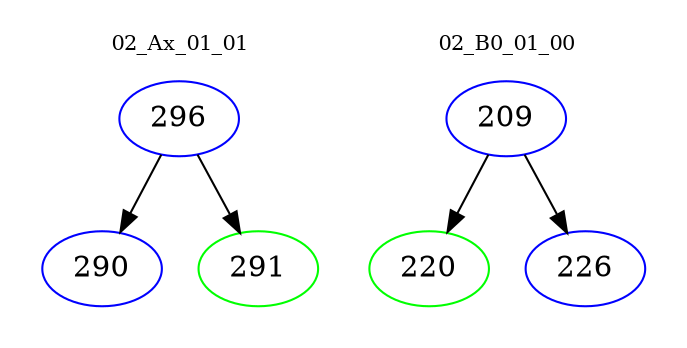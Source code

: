 digraph{
subgraph cluster_0 {
color = white
label = "02_Ax_01_01";
fontsize=10;
T0_296 [label="296", color="blue"]
T0_296 -> T0_290 [color="black"]
T0_290 [label="290", color="blue"]
T0_296 -> T0_291 [color="black"]
T0_291 [label="291", color="green"]
}
subgraph cluster_1 {
color = white
label = "02_B0_01_00";
fontsize=10;
T1_209 [label="209", color="blue"]
T1_209 -> T1_220 [color="black"]
T1_220 [label="220", color="green"]
T1_209 -> T1_226 [color="black"]
T1_226 [label="226", color="blue"]
}
}
